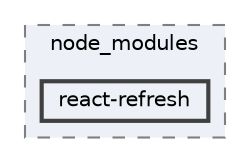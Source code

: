 digraph "pkiclassroomrescheduler/src/main/frontend/node_modules/react-refresh"
{
 // LATEX_PDF_SIZE
  bgcolor="transparent";
  edge [fontname=Helvetica,fontsize=10,labelfontname=Helvetica,labelfontsize=10];
  node [fontname=Helvetica,fontsize=10,shape=box,height=0.2,width=0.4];
  compound=true
  subgraph clusterdir_72953eda66ccb3a2722c28e1c3e6c23b {
    graph [ bgcolor="#edf0f7", pencolor="grey50", label="node_modules", fontname=Helvetica,fontsize=10 style="filled,dashed", URL="dir_72953eda66ccb3a2722c28e1c3e6c23b.html",tooltip=""]
  dir_737d347adb4ff9d10b870b816c514933 [label="react-refresh", fillcolor="#edf0f7", color="grey25", style="filled,bold", URL="dir_737d347adb4ff9d10b870b816c514933.html",tooltip=""];
  }
}

